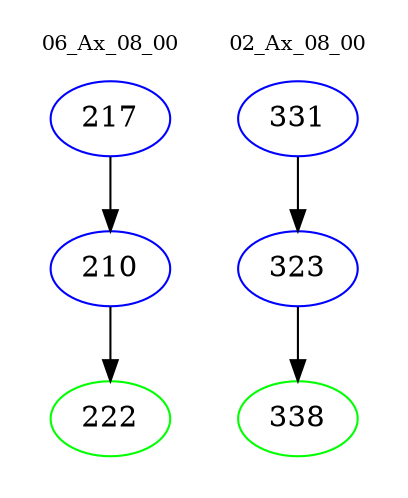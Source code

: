 digraph{
subgraph cluster_0 {
color = white
label = "06_Ax_08_00";
fontsize=10;
T0_217 [label="217", color="blue"]
T0_217 -> T0_210 [color="black"]
T0_210 [label="210", color="blue"]
T0_210 -> T0_222 [color="black"]
T0_222 [label="222", color="green"]
}
subgraph cluster_1 {
color = white
label = "02_Ax_08_00";
fontsize=10;
T1_331 [label="331", color="blue"]
T1_331 -> T1_323 [color="black"]
T1_323 [label="323", color="blue"]
T1_323 -> T1_338 [color="black"]
T1_338 [label="338", color="green"]
}
}
